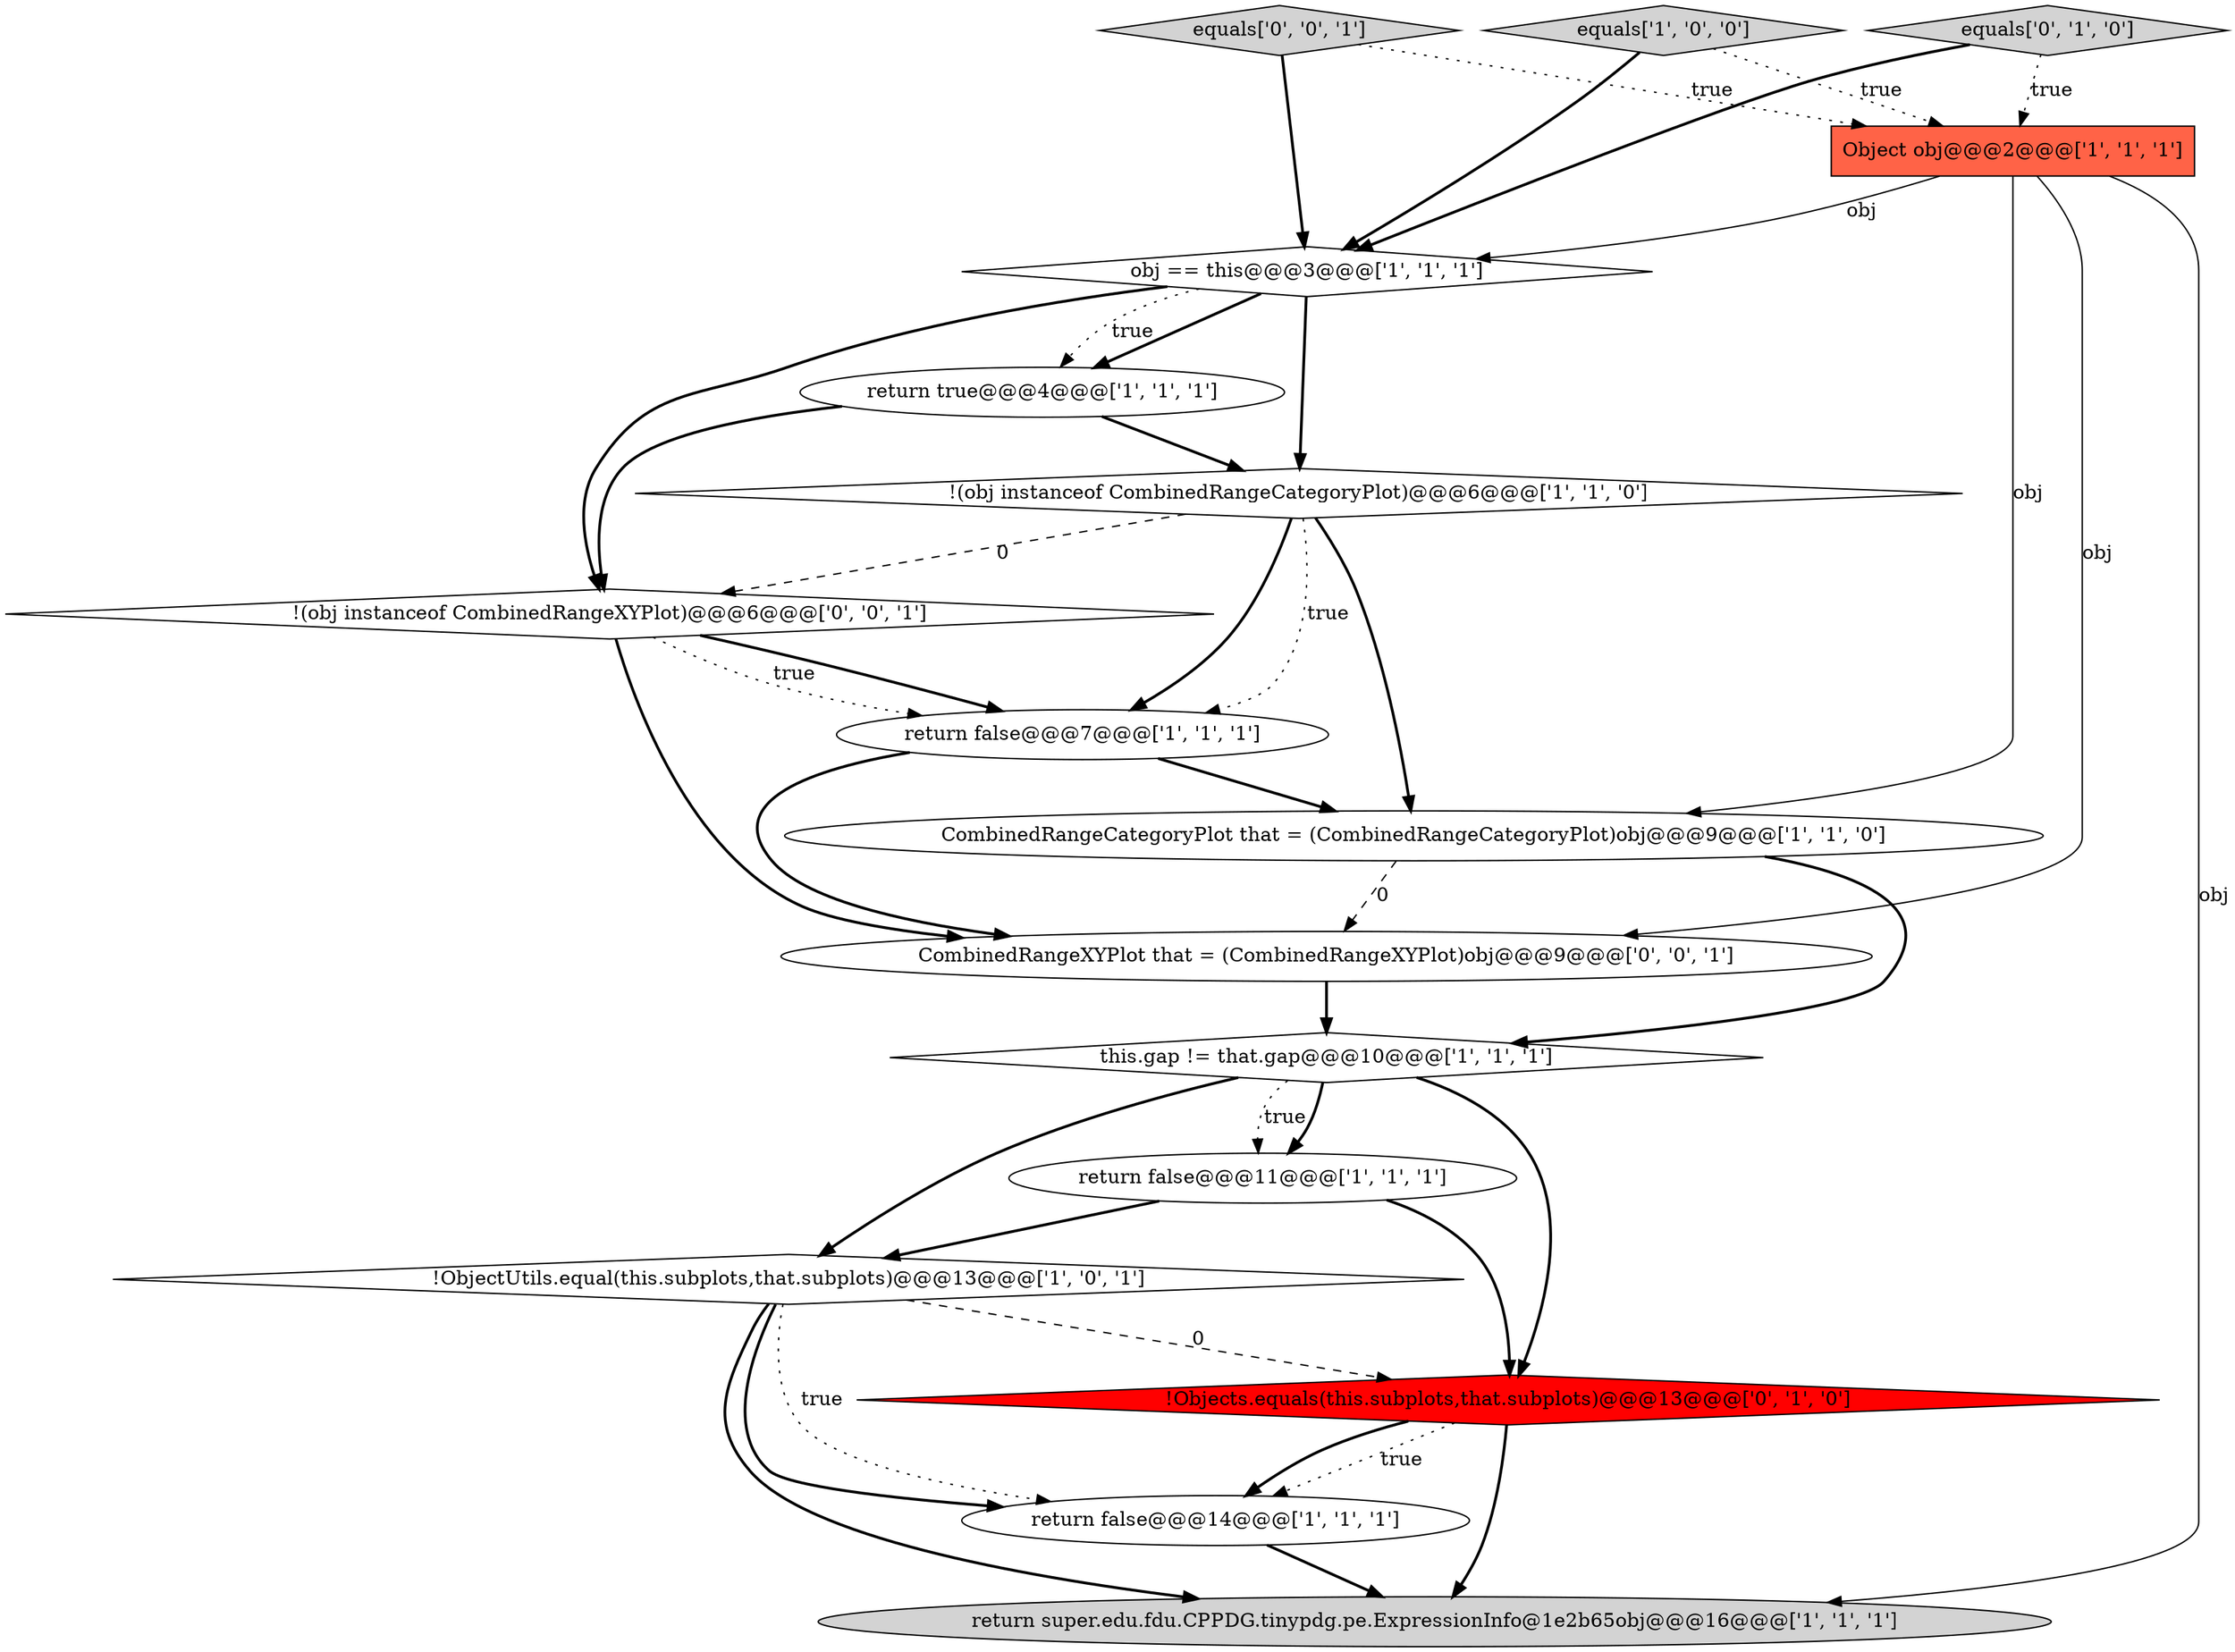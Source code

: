 digraph {
5 [style = filled, label = "CombinedRangeCategoryPlot that = (CombinedRangeCategoryPlot)obj@@@9@@@['1', '1', '0']", fillcolor = white, shape = ellipse image = "AAA0AAABBB1BBB"];
1 [style = filled, label = "return false@@@11@@@['1', '1', '1']", fillcolor = white, shape = ellipse image = "AAA0AAABBB1BBB"];
2 [style = filled, label = "!ObjectUtils.equal(this.subplots,that.subplots)@@@13@@@['1', '0', '1']", fillcolor = white, shape = diamond image = "AAA0AAABBB1BBB"];
9 [style = filled, label = "return false@@@7@@@['1', '1', '1']", fillcolor = white, shape = ellipse image = "AAA0AAABBB1BBB"];
12 [style = filled, label = "equals['0', '1', '0']", fillcolor = lightgray, shape = diamond image = "AAA0AAABBB2BBB"];
11 [style = filled, label = "equals['1', '0', '0']", fillcolor = lightgray, shape = diamond image = "AAA0AAABBB1BBB"];
13 [style = filled, label = "!Objects.equals(this.subplots,that.subplots)@@@13@@@['0', '1', '0']", fillcolor = red, shape = diamond image = "AAA1AAABBB2BBB"];
6 [style = filled, label = "Object obj@@@2@@@['1', '1', '1']", fillcolor = tomato, shape = box image = "AAA0AAABBB1BBB"];
14 [style = filled, label = "!(obj instanceof CombinedRangeXYPlot)@@@6@@@['0', '0', '1']", fillcolor = white, shape = diamond image = "AAA0AAABBB3BBB"];
7 [style = filled, label = "return true@@@4@@@['1', '1', '1']", fillcolor = white, shape = ellipse image = "AAA0AAABBB1BBB"];
15 [style = filled, label = "equals['0', '0', '1']", fillcolor = lightgray, shape = diamond image = "AAA0AAABBB3BBB"];
10 [style = filled, label = "return false@@@14@@@['1', '1', '1']", fillcolor = white, shape = ellipse image = "AAA0AAABBB1BBB"];
8 [style = filled, label = "return super.edu.fdu.CPPDG.tinypdg.pe.ExpressionInfo@1e2b65obj@@@16@@@['1', '1', '1']", fillcolor = lightgray, shape = ellipse image = "AAA0AAABBB1BBB"];
16 [style = filled, label = "CombinedRangeXYPlot that = (CombinedRangeXYPlot)obj@@@9@@@['0', '0', '1']", fillcolor = white, shape = ellipse image = "AAA0AAABBB3BBB"];
0 [style = filled, label = "obj == this@@@3@@@['1', '1', '1']", fillcolor = white, shape = diamond image = "AAA0AAABBB1BBB"];
3 [style = filled, label = "!(obj instanceof CombinedRangeCategoryPlot)@@@6@@@['1', '1', '0']", fillcolor = white, shape = diamond image = "AAA0AAABBB1BBB"];
4 [style = filled, label = "this.gap != that.gap@@@10@@@['1', '1', '1']", fillcolor = white, shape = diamond image = "AAA0AAABBB1BBB"];
0->3 [style = bold, label=""];
13->10 [style = bold, label=""];
14->16 [style = bold, label=""];
4->1 [style = dotted, label="true"];
4->13 [style = bold, label=""];
6->8 [style = solid, label="obj"];
4->2 [style = bold, label=""];
6->16 [style = solid, label="obj"];
3->9 [style = dotted, label="true"];
13->10 [style = dotted, label="true"];
2->10 [style = bold, label=""];
12->0 [style = bold, label=""];
1->13 [style = bold, label=""];
9->16 [style = bold, label=""];
7->3 [style = bold, label=""];
0->7 [style = bold, label=""];
7->14 [style = bold, label=""];
5->16 [style = dashed, label="0"];
3->9 [style = bold, label=""];
3->5 [style = bold, label=""];
11->0 [style = bold, label=""];
0->14 [style = bold, label=""];
10->8 [style = bold, label=""];
12->6 [style = dotted, label="true"];
11->6 [style = dotted, label="true"];
2->13 [style = dashed, label="0"];
15->6 [style = dotted, label="true"];
15->0 [style = bold, label=""];
5->4 [style = bold, label=""];
9->5 [style = bold, label=""];
6->5 [style = solid, label="obj"];
14->9 [style = bold, label=""];
4->1 [style = bold, label=""];
1->2 [style = bold, label=""];
14->9 [style = dotted, label="true"];
13->8 [style = bold, label=""];
16->4 [style = bold, label=""];
3->14 [style = dashed, label="0"];
6->0 [style = solid, label="obj"];
2->8 [style = bold, label=""];
0->7 [style = dotted, label="true"];
2->10 [style = dotted, label="true"];
}
